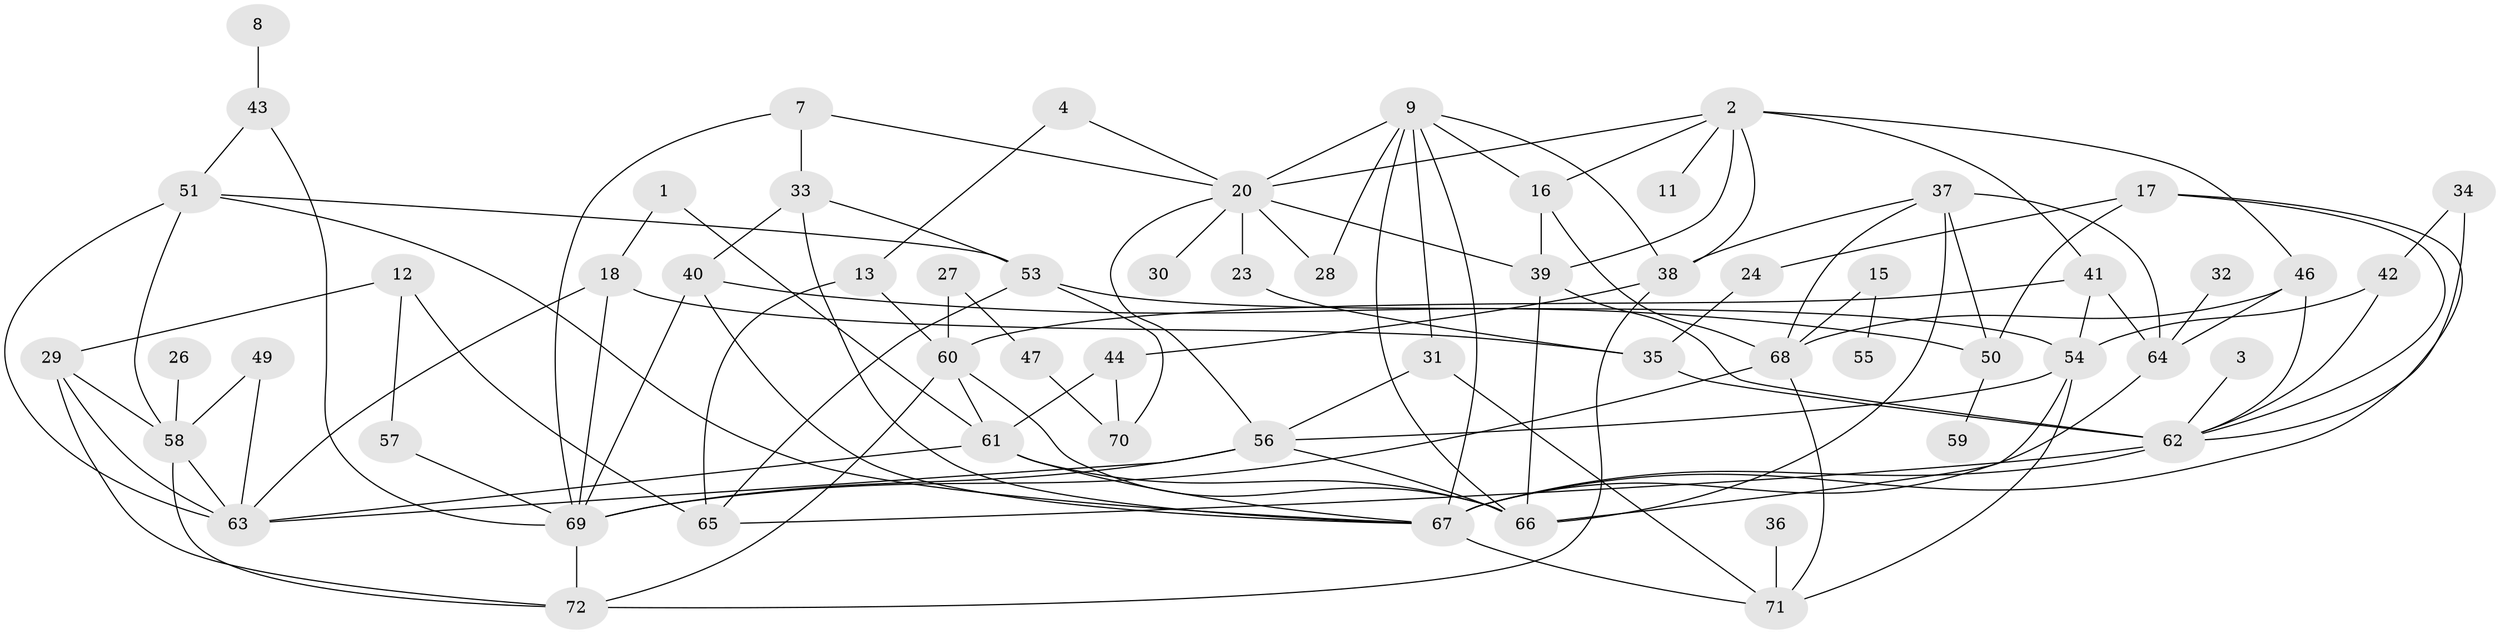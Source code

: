 // original degree distribution, {3: 0.2727272727272727, 1: 0.14685314685314685, 2: 0.2517482517482518, 6: 0.027972027972027972, 5: 0.07692307692307693, 7: 0.02097902097902098, 4: 0.13286713286713286, 0: 0.06293706293706294, 8: 0.006993006993006993}
// Generated by graph-tools (version 1.1) at 2025/25/03/09/25 03:25:21]
// undirected, 61 vertices, 119 edges
graph export_dot {
graph [start="1"]
  node [color=gray90,style=filled];
  1;
  2;
  3;
  4;
  7;
  8;
  9;
  11;
  12;
  13;
  15;
  16;
  17;
  18;
  20;
  23;
  24;
  26;
  27;
  28;
  29;
  30;
  31;
  32;
  33;
  34;
  35;
  36;
  37;
  38;
  39;
  40;
  41;
  42;
  43;
  44;
  46;
  47;
  49;
  50;
  51;
  53;
  54;
  55;
  56;
  57;
  58;
  59;
  60;
  61;
  62;
  63;
  64;
  65;
  66;
  67;
  68;
  69;
  70;
  71;
  72;
  1 -- 18 [weight=1.0];
  1 -- 61 [weight=1.0];
  2 -- 11 [weight=1.0];
  2 -- 16 [weight=1.0];
  2 -- 20 [weight=1.0];
  2 -- 38 [weight=1.0];
  2 -- 39 [weight=1.0];
  2 -- 41 [weight=1.0];
  2 -- 46 [weight=1.0];
  3 -- 62 [weight=1.0];
  4 -- 13 [weight=1.0];
  4 -- 20 [weight=1.0];
  7 -- 20 [weight=1.0];
  7 -- 33 [weight=1.0];
  7 -- 69 [weight=1.0];
  8 -- 43 [weight=1.0];
  9 -- 16 [weight=1.0];
  9 -- 20 [weight=1.0];
  9 -- 28 [weight=2.0];
  9 -- 31 [weight=1.0];
  9 -- 38 [weight=1.0];
  9 -- 66 [weight=1.0];
  9 -- 67 [weight=1.0];
  12 -- 29 [weight=1.0];
  12 -- 57 [weight=1.0];
  12 -- 65 [weight=2.0];
  13 -- 60 [weight=1.0];
  13 -- 65 [weight=1.0];
  15 -- 55 [weight=1.0];
  15 -- 68 [weight=1.0];
  16 -- 39 [weight=1.0];
  16 -- 68 [weight=1.0];
  17 -- 24 [weight=1.0];
  17 -- 50 [weight=1.0];
  17 -- 62 [weight=1.0];
  17 -- 67 [weight=1.0];
  18 -- 35 [weight=1.0];
  18 -- 63 [weight=1.0];
  18 -- 69 [weight=1.0];
  20 -- 23 [weight=1.0];
  20 -- 28 [weight=1.0];
  20 -- 30 [weight=1.0];
  20 -- 39 [weight=1.0];
  20 -- 56 [weight=1.0];
  23 -- 35 [weight=1.0];
  24 -- 35 [weight=1.0];
  26 -- 58 [weight=1.0];
  27 -- 47 [weight=1.0];
  27 -- 60 [weight=1.0];
  29 -- 58 [weight=1.0];
  29 -- 63 [weight=1.0];
  29 -- 72 [weight=1.0];
  31 -- 56 [weight=1.0];
  31 -- 71 [weight=1.0];
  32 -- 64 [weight=1.0];
  33 -- 40 [weight=1.0];
  33 -- 53 [weight=1.0];
  33 -- 67 [weight=1.0];
  34 -- 42 [weight=1.0];
  34 -- 62 [weight=1.0];
  35 -- 62 [weight=1.0];
  36 -- 71 [weight=1.0];
  37 -- 38 [weight=1.0];
  37 -- 50 [weight=1.0];
  37 -- 64 [weight=1.0];
  37 -- 66 [weight=1.0];
  37 -- 68 [weight=1.0];
  38 -- 44 [weight=1.0];
  38 -- 72 [weight=1.0];
  39 -- 62 [weight=1.0];
  39 -- 66 [weight=1.0];
  40 -- 50 [weight=1.0];
  40 -- 67 [weight=1.0];
  40 -- 69 [weight=1.0];
  41 -- 54 [weight=1.0];
  41 -- 60 [weight=1.0];
  41 -- 64 [weight=1.0];
  42 -- 54 [weight=1.0];
  42 -- 62 [weight=1.0];
  43 -- 51 [weight=1.0];
  43 -- 69 [weight=1.0];
  44 -- 61 [weight=1.0];
  44 -- 70 [weight=1.0];
  46 -- 62 [weight=1.0];
  46 -- 64 [weight=1.0];
  46 -- 68 [weight=1.0];
  47 -- 70 [weight=1.0];
  49 -- 58 [weight=1.0];
  49 -- 63 [weight=1.0];
  50 -- 59 [weight=2.0];
  51 -- 53 [weight=1.0];
  51 -- 58 [weight=1.0];
  51 -- 63 [weight=2.0];
  51 -- 67 [weight=1.0];
  53 -- 54 [weight=1.0];
  53 -- 65 [weight=1.0];
  53 -- 70 [weight=1.0];
  54 -- 56 [weight=1.0];
  54 -- 66 [weight=1.0];
  54 -- 71 [weight=1.0];
  56 -- 63 [weight=1.0];
  56 -- 66 [weight=1.0];
  56 -- 69 [weight=1.0];
  57 -- 69 [weight=1.0];
  58 -- 63 [weight=1.0];
  58 -- 72 [weight=1.0];
  60 -- 61 [weight=1.0];
  60 -- 66 [weight=1.0];
  60 -- 72 [weight=1.0];
  61 -- 63 [weight=1.0];
  61 -- 66 [weight=1.0];
  61 -- 67 [weight=1.0];
  62 -- 65 [weight=1.0];
  62 -- 67 [weight=3.0];
  64 -- 67 [weight=1.0];
  67 -- 71 [weight=1.0];
  68 -- 69 [weight=1.0];
  68 -- 71 [weight=1.0];
  69 -- 72 [weight=2.0];
}
